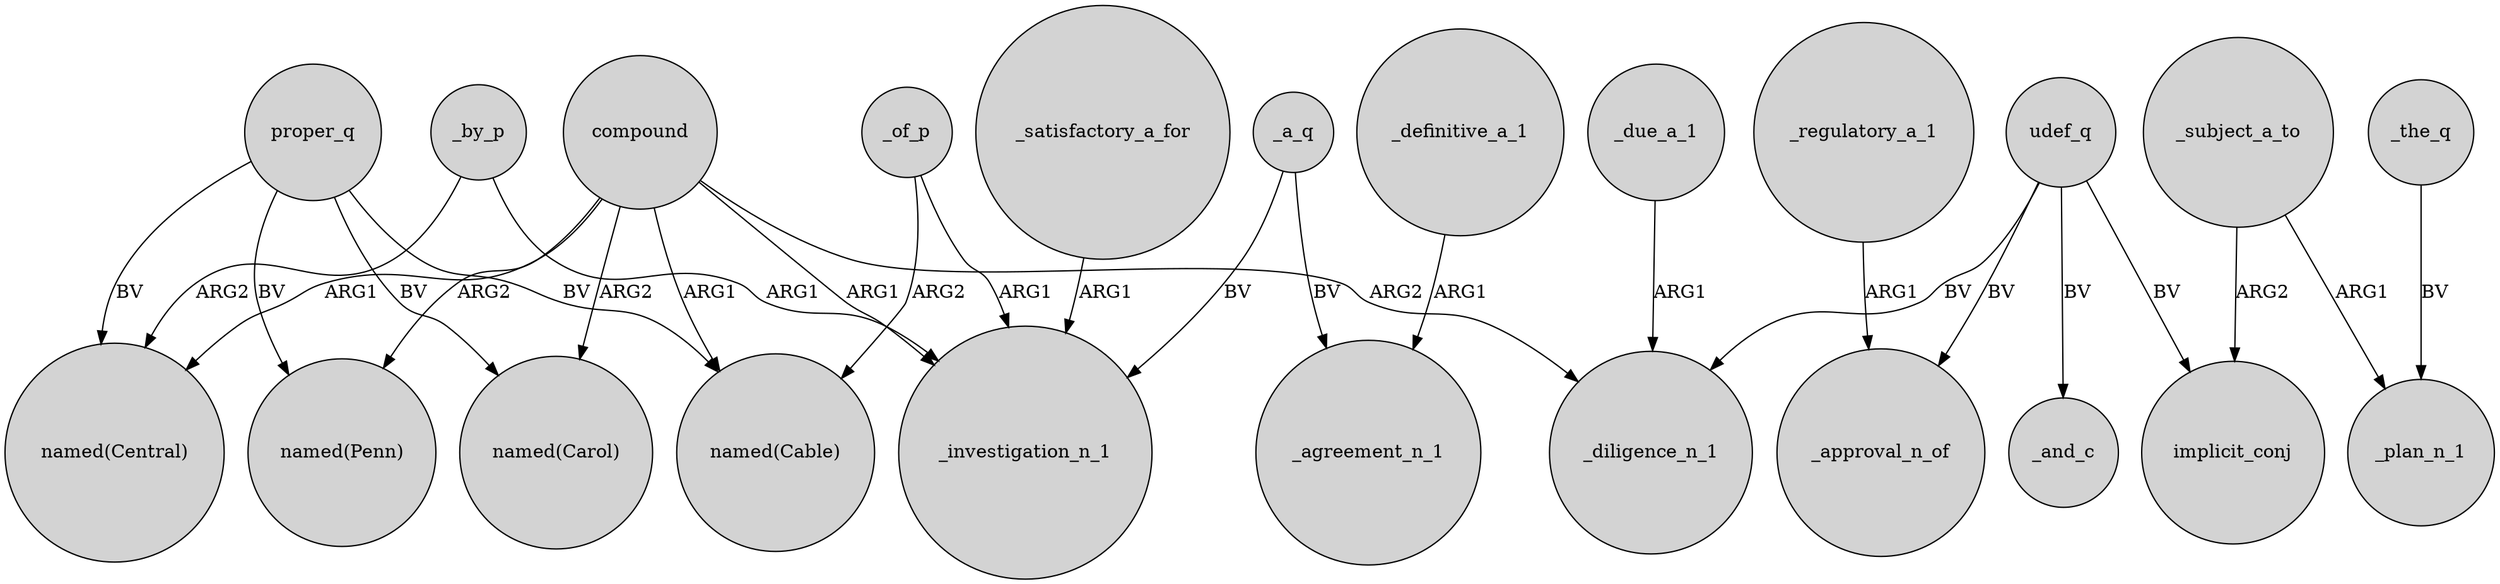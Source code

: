 digraph {
	node [shape=circle style=filled]
	compound -> _investigation_n_1 [label=ARG1]
	compound -> "named(Central)" [label=ARG1]
	_regulatory_a_1 -> _approval_n_of [label=ARG1]
	_due_a_1 -> _diligence_n_1 [label=ARG1]
	_the_q -> _plan_n_1 [label=BV]
	compound -> "named(Penn)" [label=ARG2]
	_subject_a_to -> implicit_conj [label=ARG2]
	compound -> _diligence_n_1 [label=ARG2]
	udef_q -> implicit_conj [label=BV]
	proper_q -> "named(Carol)" [label=BV]
	_by_p -> "named(Central)" [label=ARG2]
	compound -> "named(Cable)" [label=ARG1]
	proper_q -> "named(Cable)" [label=BV]
	_a_q -> _investigation_n_1 [label=BV]
	_a_q -> _agreement_n_1 [label=BV]
	_satisfactory_a_for -> _investigation_n_1 [label=ARG1]
	proper_q -> "named(Central)" [label=BV]
	_of_p -> _investigation_n_1 [label=ARG1]
	udef_q -> _approval_n_of [label=BV]
	udef_q -> _and_c [label=BV]
	compound -> "named(Carol)" [label=ARG2]
	_of_p -> "named(Cable)" [label=ARG2]
	_by_p -> _investigation_n_1 [label=ARG1]
	_subject_a_to -> _plan_n_1 [label=ARG1]
	udef_q -> _diligence_n_1 [label=BV]
	proper_q -> "named(Penn)" [label=BV]
	_definitive_a_1 -> _agreement_n_1 [label=ARG1]
}
